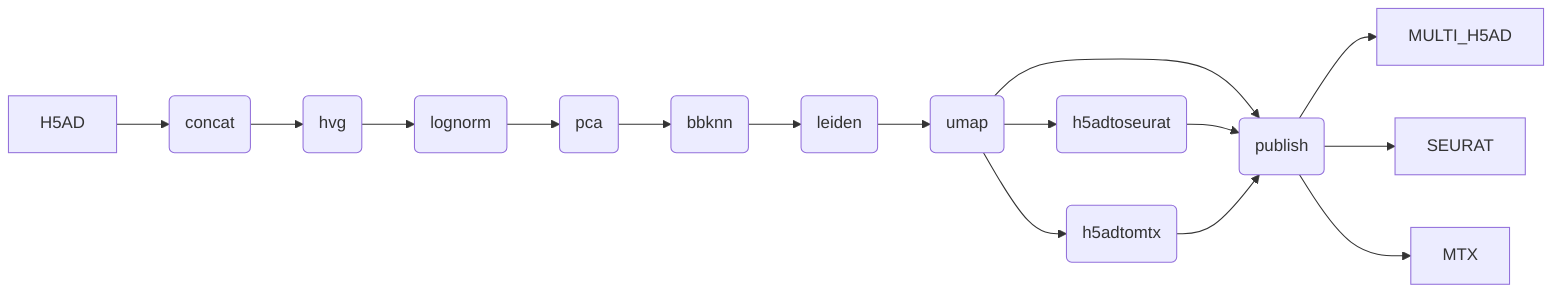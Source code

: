 graph LR
    H5AD[H5AD]
    MULTI_H5AD[MULTI_H5AD]
    SEURAT[SEURAT]
    MTX[MTX]
    
    concat(concat)
    lognorm(lognorm)
    hvg(hvg)
    pca(pca)
    bbknn(bbknn)
    leiden(leiden)
    umap(umap)
    publish(publish)
    h5adtoseurat(h5adtoseurat)
    h5adtomtx(h5adtomtx)

    H5AD --> concat --> hvg --> lognorm  --> pca --> bbknn --> leiden --> umap --> publish --> MULTI_H5AD
    umap --> h5adtoseurat --> publish --> SEURAT
    umap --> h5adtomtx --> publish --> MTX